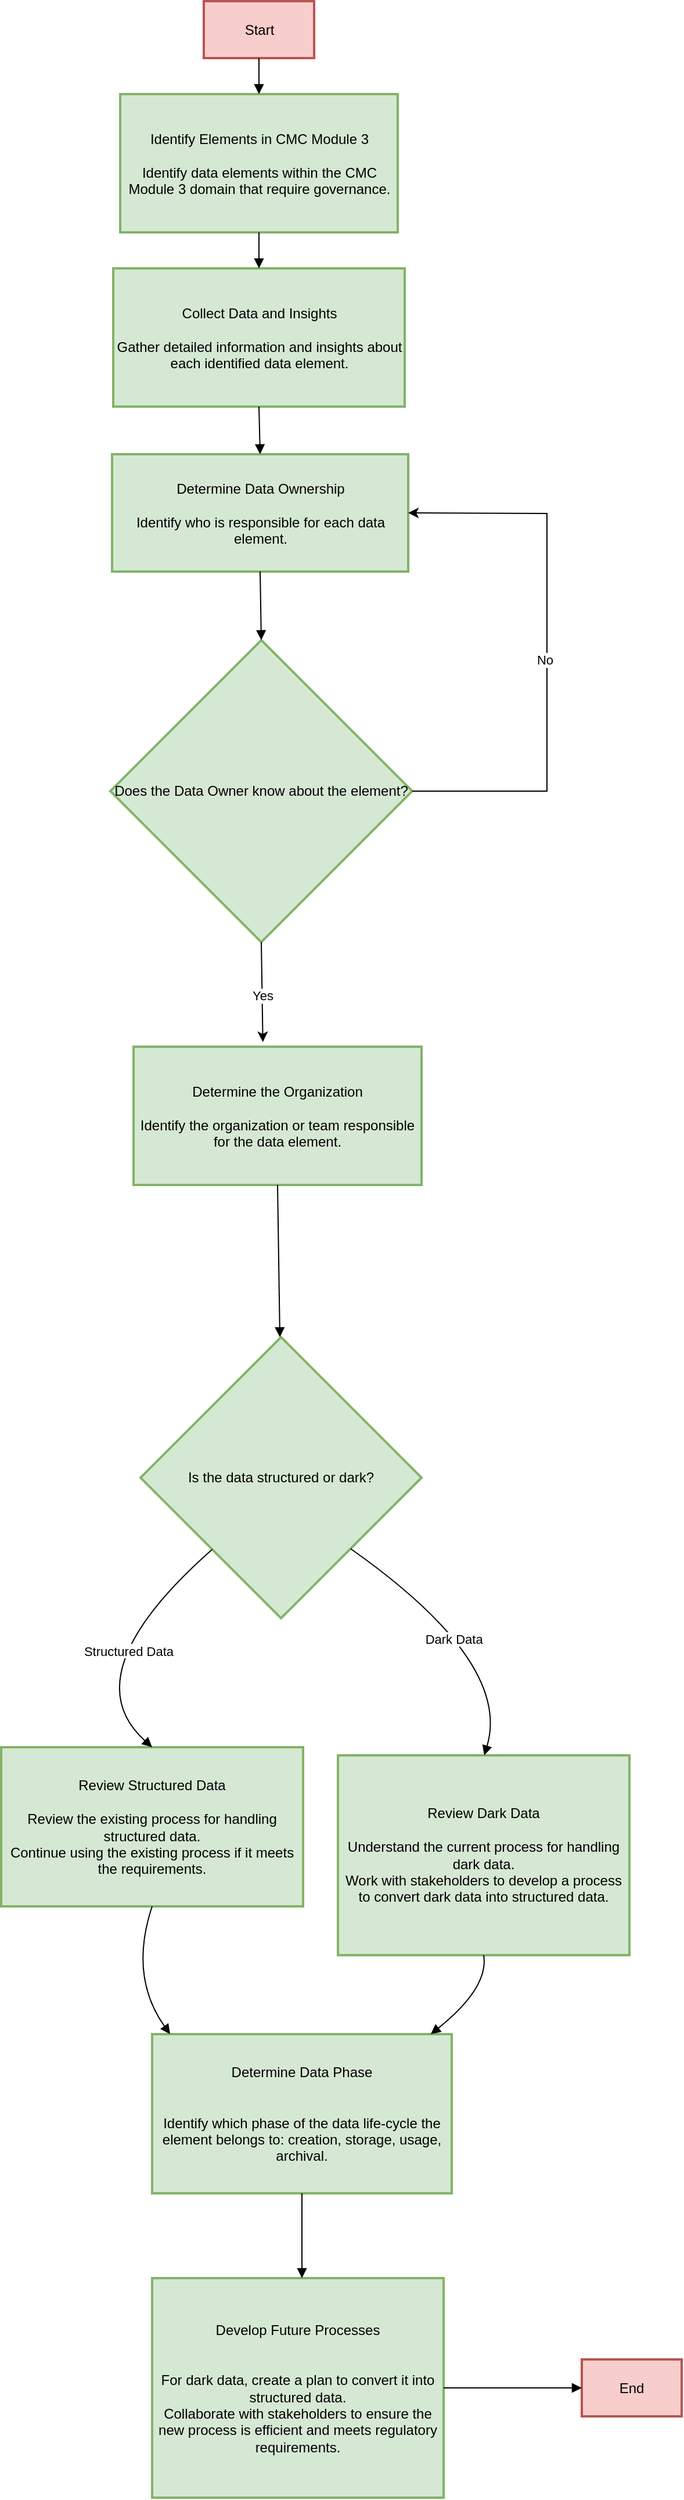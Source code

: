 <mxfile version="24.9.2" pages="2">
  <diagram name="Page-1" id="u5HNuBVhndBwtkaAh5eQ">
    <mxGraphModel dx="786" dy="457" grid="1" gridSize="10" guides="1" tooltips="1" connect="1" arrows="1" fold="1" page="1" pageScale="1" pageWidth="1654" pageHeight="2336" math="0" shadow="0">
      <root>
        <mxCell id="0" />
        <mxCell id="1" parent="0" />
        <mxCell id="dc7DOvgoO3kcszVrloIV-30" value="Start" style="whiteSpace=wrap;strokeWidth=2;fillColor=#f8cecc;strokeColor=#b85450;" vertex="1" parent="1">
          <mxGeometry x="254.5" y="10" width="95" height="49" as="geometry" />
        </mxCell>
        <mxCell id="dc7DOvgoO3kcszVrloIV-31" value="Identify Elements in CMC Module 3&#xa;&#xa;Identify data elements within the CMC Module 3 domain that require governance." style="whiteSpace=wrap;strokeWidth=2;fillColor=#d5e8d4;strokeColor=#82b366;" vertex="1" parent="1">
          <mxGeometry x="182.5" y="90" width="239" height="119" as="geometry" />
        </mxCell>
        <mxCell id="dc7DOvgoO3kcszVrloIV-32" value="Collect Data and Insights&#xa;&#xa;Gather detailed information and insights about each identified data element." style="whiteSpace=wrap;strokeWidth=2;fillColor=#d5e8d4;strokeColor=#82b366;" vertex="1" parent="1">
          <mxGeometry x="176.5" y="240" width="251" height="119" as="geometry" />
        </mxCell>
        <mxCell id="dc7DOvgoO3kcszVrloIV-33" value="Determine Data Ownership&#xa;&#xa;Identify who is responsible for each data element." style="whiteSpace=wrap;strokeWidth=2;fillColor=#d5e8d4;strokeColor=#82b366;" vertex="1" parent="1">
          <mxGeometry x="175.5" y="400" width="255" height="101" as="geometry" />
        </mxCell>
        <mxCell id="dc7DOvgoO3kcszVrloIV-34" value="Does the Data Owner know about the element?" style="rhombus;strokeWidth=2;whiteSpace=wrap;fillColor=#d5e8d4;strokeColor=#82b366;" vertex="1" parent="1">
          <mxGeometry x="174" y="560" width="260" height="260" as="geometry" />
        </mxCell>
        <mxCell id="dc7DOvgoO3kcszVrloIV-35" value="Determine the Organization&#xa;&#xa;Identify the organization or team responsible for the data element." style="whiteSpace=wrap;strokeWidth=2;fillColor=#d5e8d4;strokeColor=#82b366;" vertex="1" parent="1">
          <mxGeometry x="194" y="910" width="248" height="119" as="geometry" />
        </mxCell>
        <mxCell id="dc7DOvgoO3kcszVrloIV-38" value="Is the data structured or dark?" style="rhombus;strokeWidth=2;whiteSpace=wrap;fillColor=#d5e8d4;strokeColor=#82b366;" vertex="1" parent="1">
          <mxGeometry x="200" y="1160" width="242" height="242" as="geometry" />
        </mxCell>
        <mxCell id="dc7DOvgoO3kcszVrloIV-39" value="Review Structured Data&#xa;&#xa;Review the existing process for handling structured data.&#xa;Continue using the existing process if it meets the requirements." style="whiteSpace=wrap;strokeWidth=2;fillColor=#d5e8d4;strokeColor=#82b366;" vertex="1" parent="1">
          <mxGeometry x="80" y="1513" width="260" height="137" as="geometry" />
        </mxCell>
        <mxCell id="dc7DOvgoO3kcszVrloIV-40" value="Review Dark Data&#xa;&#xa;Understand the current process for handling dark data.&#xa;Work with stakeholders to develop a process to convert dark data into structured data." style="whiteSpace=wrap;strokeWidth=2;fillColor=#d5e8d4;strokeColor=#82b366;" vertex="1" parent="1">
          <mxGeometry x="370" y="1520" width="251" height="172" as="geometry" />
        </mxCell>
        <mxCell id="dc7DOvgoO3kcszVrloIV-41" value="Determine Data Phase&#xa;&#xa;&#xa;Identify which phase of the data life-cycle the element belongs to: creation, storage, usage, archival." style="whiteSpace=wrap;strokeWidth=2;fillColor=#d5e8d4;strokeColor=#82b366;" vertex="1" parent="1">
          <mxGeometry x="210" y="1760" width="258" height="137" as="geometry" />
        </mxCell>
        <mxCell id="dc7DOvgoO3kcszVrloIV-42" value="Develop Future Processes&#xa;&#xa;&#xa;For dark data, create a plan to convert it into structured data.&#xa;Collaborate with stakeholders to ensure the new process is efficient and meets regulatory requirements." style="whiteSpace=wrap;strokeWidth=2;fillColor=#d5e8d4;strokeColor=#82b366;" vertex="1" parent="1">
          <mxGeometry x="210" y="1970" width="251" height="189" as="geometry" />
        </mxCell>
        <mxCell id="dc7DOvgoO3kcszVrloIV-43" value="End" style="whiteSpace=wrap;strokeWidth=2;fillColor=#f8cecc;strokeColor=#b85450;" vertex="1" parent="1">
          <mxGeometry x="580" y="2040" width="86" height="49" as="geometry" />
        </mxCell>
        <mxCell id="dc7DOvgoO3kcszVrloIV-44" value="" style="curved=1;startArrow=none;endArrow=block;exitX=0.5;exitY=0.99;entryX=0.5;entryY=0;rounded=0;" edge="1" parent="1" source="dc7DOvgoO3kcszVrloIV-30" target="dc7DOvgoO3kcszVrloIV-31">
          <mxGeometry relative="1" as="geometry">
            <Array as="points" />
          </mxGeometry>
        </mxCell>
        <mxCell id="dc7DOvgoO3kcszVrloIV-45" value="" style="curved=1;startArrow=none;endArrow=block;exitX=0.5;exitY=1;entryX=0.5;entryY=0;rounded=0;" edge="1" parent="1" source="dc7DOvgoO3kcszVrloIV-31" target="dc7DOvgoO3kcszVrloIV-32">
          <mxGeometry relative="1" as="geometry">
            <Array as="points" />
          </mxGeometry>
        </mxCell>
        <mxCell id="dc7DOvgoO3kcszVrloIV-46" value="" style="curved=1;startArrow=none;endArrow=block;exitX=0.5;exitY=1;entryX=0.5;entryY=0;rounded=0;" edge="1" parent="1" source="dc7DOvgoO3kcszVrloIV-32" target="dc7DOvgoO3kcszVrloIV-33">
          <mxGeometry relative="1" as="geometry">
            <Array as="points" />
          </mxGeometry>
        </mxCell>
        <mxCell id="dc7DOvgoO3kcszVrloIV-47" value="" style="curved=1;startArrow=none;endArrow=block;exitX=0.5;exitY=1;entryX=0.5;entryY=0;rounded=0;" edge="1" parent="1" source="dc7DOvgoO3kcszVrloIV-33" target="dc7DOvgoO3kcszVrloIV-34">
          <mxGeometry relative="1" as="geometry">
            <Array as="points" />
          </mxGeometry>
        </mxCell>
        <mxCell id="dc7DOvgoO3kcszVrloIV-51" value="" style="curved=1;startArrow=none;endArrow=block;exitX=0.5;exitY=1;rounded=0;" edge="1" parent="1" source="dc7DOvgoO3kcszVrloIV-35">
          <mxGeometry relative="1" as="geometry">
            <Array as="points" />
            <mxPoint x="320" y="1160" as="targetPoint" />
          </mxGeometry>
        </mxCell>
        <mxCell id="dc7DOvgoO3kcszVrloIV-53" value="Structured Data" style="curved=1;startArrow=none;endArrow=block;exitX=0.02;exitY=1;entryX=0.5;entryY=0;rounded=0;" edge="1" parent="1" source="dc7DOvgoO3kcszVrloIV-38" target="dc7DOvgoO3kcszVrloIV-39">
          <mxGeometry x="-0.13" y="18" relative="1" as="geometry">
            <Array as="points">
              <mxPoint x="140" y="1450" />
            </Array>
            <mxPoint as="offset" />
          </mxGeometry>
        </mxCell>
        <mxCell id="dc7DOvgoO3kcszVrloIV-54" value="Dark Data" style="curved=1;startArrow=none;endArrow=block;exitX=0.99;exitY=1;entryX=0.5;entryY=0;rounded=0;" edge="1" parent="1" source="dc7DOvgoO3kcszVrloIV-38" target="dc7DOvgoO3kcszVrloIV-40">
          <mxGeometry x="-0.074" y="-12" relative="1" as="geometry">
            <Array as="points">
              <mxPoint x="520" y="1440" />
              <mxPoint x="496" y="1520" />
            </Array>
            <mxPoint as="offset" />
          </mxGeometry>
        </mxCell>
        <mxCell id="dc7DOvgoO3kcszVrloIV-55" value="" style="curved=1;startArrow=none;endArrow=block;exitX=0.5;exitY=1;entryX=0.06;entryY=0;rounded=0;" edge="1" parent="1" source="dc7DOvgoO3kcszVrloIV-39" target="dc7DOvgoO3kcszVrloIV-41">
          <mxGeometry relative="1" as="geometry">
            <Array as="points">
              <mxPoint x="190" y="1710" />
            </Array>
          </mxGeometry>
        </mxCell>
        <mxCell id="dc7DOvgoO3kcszVrloIV-56" value="" style="curved=1;startArrow=none;endArrow=block;exitX=0.5;exitY=1;entryX=0.93;entryY=0;rounded=0;" edge="1" parent="1" source="dc7DOvgoO3kcszVrloIV-40" target="dc7DOvgoO3kcszVrloIV-41">
          <mxGeometry relative="1" as="geometry">
            <Array as="points">
              <mxPoint x="500" y="1720" />
            </Array>
          </mxGeometry>
        </mxCell>
        <mxCell id="dc7DOvgoO3kcszVrloIV-57" value="" style="curved=1;startArrow=none;endArrow=block;exitX=0.5;exitY=1;rounded=0;" edge="1" parent="1" source="dc7DOvgoO3kcszVrloIV-41">
          <mxGeometry relative="1" as="geometry">
            <Array as="points" />
            <mxPoint x="339" y="1970" as="targetPoint" />
          </mxGeometry>
        </mxCell>
        <mxCell id="dc7DOvgoO3kcszVrloIV-58" value="" style="curved=1;startArrow=none;endArrow=block;exitX=1;exitY=0.5;entryX=0;entryY=0.5;rounded=0;exitDx=0;exitDy=0;entryDx=0;entryDy=0;" edge="1" parent="1" source="dc7DOvgoO3kcszVrloIV-42" target="dc7DOvgoO3kcszVrloIV-43">
          <mxGeometry relative="1" as="geometry">
            <Array as="points" />
          </mxGeometry>
        </mxCell>
        <mxCell id="28No-BFLwqwlpfc9Jj6o-1" value="" style="endArrow=classic;html=1;rounded=0;exitX=0.5;exitY=1;exitDx=0;exitDy=0;entryX=0.449;entryY=-0.034;entryDx=0;entryDy=0;entryPerimeter=0;" edge="1" parent="1" source="dc7DOvgoO3kcszVrloIV-34" target="dc7DOvgoO3kcszVrloIV-35">
          <mxGeometry width="50" height="50" relative="1" as="geometry">
            <mxPoint x="380" y="770" as="sourcePoint" />
            <mxPoint x="430" y="720" as="targetPoint" />
          </mxGeometry>
        </mxCell>
        <mxCell id="28No-BFLwqwlpfc9Jj6o-2" value="Yes" style="edgeLabel;html=1;align=center;verticalAlign=middle;resizable=0;points=[];" vertex="1" connectable="0" parent="28No-BFLwqwlpfc9Jj6o-1">
          <mxGeometry x="0.037" relative="1" as="geometry">
            <mxPoint y="1" as="offset" />
          </mxGeometry>
        </mxCell>
        <mxCell id="28No-BFLwqwlpfc9Jj6o-3" value="" style="endArrow=classic;html=1;rounded=0;exitX=1;exitY=0.5;exitDx=0;exitDy=0;entryX=1;entryY=0.5;entryDx=0;entryDy=0;" edge="1" parent="1" source="dc7DOvgoO3kcszVrloIV-34" target="dc7DOvgoO3kcszVrloIV-33">
          <mxGeometry width="50" height="50" relative="1" as="geometry">
            <mxPoint x="380" y="650" as="sourcePoint" />
            <mxPoint x="540" y="460" as="targetPoint" />
            <Array as="points">
              <mxPoint x="550" y="690" />
              <mxPoint x="550" y="451" />
            </Array>
          </mxGeometry>
        </mxCell>
        <mxCell id="28No-BFLwqwlpfc9Jj6o-4" value="No" style="edgeLabel;html=1;align=center;verticalAlign=middle;resizable=0;points=[];" vertex="1" connectable="0" parent="28No-BFLwqwlpfc9Jj6o-3">
          <mxGeometry x="-0.032" y="2" relative="1" as="geometry">
            <mxPoint as="offset" />
          </mxGeometry>
        </mxCell>
      </root>
    </mxGraphModel>
  </diagram>
  <diagram id="moB6d8P3v01s6rDw0Hw2" name="Page-2">
    <mxGraphModel dx="786" dy="457" grid="1" gridSize="10" guides="1" tooltips="1" connect="1" arrows="1" fold="1" page="1" pageScale="1" pageWidth="850" pageHeight="1100" math="0" shadow="0">
      <root>
        <mxCell id="0" />
        <mxCell id="1" parent="0" />
        <mxCell id="UJK95J7Djgk4s38sQd3O-1" value="Start" style="whiteSpace=wrap;strokeWidth=2;" vertex="1" parent="1">
          <mxGeometry x="257" y="20" width="95" height="49" as="geometry" />
        </mxCell>
        <mxCell id="UJK95J7Djgk4s38sQd3O-2" value="**Identify Elements in CMC Module 3**&#xa;&#xa;Identify data elements within the CMC Module 3 domain that require governance." style="whiteSpace=wrap;strokeWidth=2;fontStyle=1" vertex="1" parent="1">
          <mxGeometry x="179" y="110" width="255" height="119" as="geometry" />
        </mxCell>
        <mxCell id="UJK95J7Djgk4s38sQd3O-3" value="**Collect Data and Insights**&#xa;&#xa;Gather detailed information and insights about each identified data element." style="whiteSpace=wrap;strokeWidth=2;" vertex="1" parent="1">
          <mxGeometry x="179" y="288" width="251" height="119" as="geometry" />
        </mxCell>
        <mxCell id="UJK95J7Djgk4s38sQd3O-4" value="**Determine Data Ownership**&#xa;&#xa;Identify who is responsible for each data element." style="whiteSpace=wrap;strokeWidth=2;" vertex="1" parent="1">
          <mxGeometry x="176" y="457" width="256" height="101" as="geometry" />
        </mxCell>
        <mxCell id="UJK95J7Djgk4s38sQd3O-5" value="Does the Data Owner know about the element?" style="rhombus;strokeWidth=2;whiteSpace=wrap;" vertex="1" parent="1">
          <mxGeometry x="174" y="608" width="260" height="260" as="geometry" />
        </mxCell>
        <mxCell id="UJK95J7Djgk4s38sQd3O-6" value="**Determine the Organisation**&#xa;&#xa;Identify the organisation or team responsible for the data element." style="whiteSpace=wrap;strokeWidth=2;" vertex="1" parent="1">
          <mxGeometry x="183" y="1092" width="243" height="119" as="geometry" />
        </mxCell>
        <mxCell id="UJK95J7Djgk4s38sQd3O-7" value="**Inform Data Owner**&#xa;&#xa;Engage with the data owner to inform them and gather necessary details." style="whiteSpace=wrap;strokeWidth=2;" vertex="1" parent="1">
          <mxGeometry x="266" y="941" width="249" height="101" as="geometry" />
        </mxCell>
        <mxCell id="UJK95J7Djgk4s38sQd3O-8" value="**Classify the Data**&#xa;&#xa;Determine the structure of the data." style="whiteSpace=wrap;strokeWidth=2;" vertex="1" parent="1">
          <mxGeometry x="196" y="1261" width="216" height="84" as="geometry" />
        </mxCell>
        <mxCell id="UJK95J7Djgk4s38sQd3O-9" value="Is the data structured or dark?" style="rhombus;strokeWidth=2;whiteSpace=wrap;" vertex="1" parent="1">
          <mxGeometry x="183" y="1395" width="242" height="242" as="geometry" />
        </mxCell>
        <mxCell id="UJK95J7Djgk4s38sQd3O-10" value="**Review Structured Data**&#xa;&#xa;Review the existing process for handling structured data.&#xa;Continue using the existing process if it meets the requirements." style="whiteSpace=wrap;strokeWidth=2;" vertex="1" parent="1">
          <mxGeometry x="20" y="1719" width="260" height="137" as="geometry" />
        </mxCell>
        <mxCell id="UJK95J7Djgk4s38sQd3O-11" value="**Review Dark Data**&#xa;&#xa;Understand the current process for handling dark data.&#xa;Work with stakeholders to develop a process to convert dark data into structured data." style="whiteSpace=wrap;strokeWidth=2;" vertex="1" parent="1">
          <mxGeometry x="330" y="1710" width="258" height="154" as="geometry" />
        </mxCell>
        <mxCell id="UJK95J7Djgk4s38sQd3O-12" value="**Determine Data Phase**&#xa;&#xa;Identify which phase of the data life-cycle the element belongs to: creation, storage, usage, archival." style="whiteSpace=wrap;strokeWidth=2;" vertex="1" parent="1">
          <mxGeometry x="175" y="1914" width="258" height="137" as="geometry" />
        </mxCell>
        <mxCell id="UJK95J7Djgk4s38sQd3O-13" value="**Develop Future Processes**&#xa;&#xa;For dark data, create a plan to convert it into structured data.&#xa;Collaborate with stakeholders to ensure the new process is efficient and meets regulatory requirements." style="whiteSpace=wrap;strokeWidth=2;" vertex="1" parent="1">
          <mxGeometry x="176" y="2101" width="256" height="189" as="geometry" />
        </mxCell>
        <mxCell id="UJK95J7Djgk4s38sQd3O-14" value="End" style="whiteSpace=wrap;strokeWidth=2;" vertex="1" parent="1">
          <mxGeometry x="261" y="2340" width="86" height="49" as="geometry" />
        </mxCell>
        <mxCell id="UJK95J7Djgk4s38sQd3O-15" value="" style="curved=1;startArrow=none;endArrow=block;exitX=0.5;exitY=0.99;entryX=0.5;entryY=0;rounded=0;" edge="1" parent="1" source="UJK95J7Djgk4s38sQd3O-1" target="UJK95J7Djgk4s38sQd3O-2">
          <mxGeometry relative="1" as="geometry">
            <Array as="points" />
          </mxGeometry>
        </mxCell>
        <mxCell id="UJK95J7Djgk4s38sQd3O-16" value="" style="curved=1;startArrow=none;endArrow=block;exitX=0.5;exitY=1;entryX=0.5;entryY=0;rounded=0;" edge="1" parent="1" source="UJK95J7Djgk4s38sQd3O-2" target="UJK95J7Djgk4s38sQd3O-3">
          <mxGeometry relative="1" as="geometry">
            <Array as="points" />
          </mxGeometry>
        </mxCell>
        <mxCell id="UJK95J7Djgk4s38sQd3O-17" value="" style="curved=1;startArrow=none;endArrow=block;exitX=0.5;exitY=1;entryX=0.5;entryY=0;rounded=0;" edge="1" parent="1" source="UJK95J7Djgk4s38sQd3O-3" target="UJK95J7Djgk4s38sQd3O-4">
          <mxGeometry relative="1" as="geometry">
            <Array as="points" />
          </mxGeometry>
        </mxCell>
        <mxCell id="UJK95J7Djgk4s38sQd3O-18" value="" style="curved=1;startArrow=none;endArrow=block;exitX=0.5;exitY=1;entryX=0.5;entryY=0;rounded=0;" edge="1" parent="1" source="UJK95J7Djgk4s38sQd3O-4" target="UJK95J7Djgk4s38sQd3O-5">
          <mxGeometry relative="1" as="geometry">
            <Array as="points" />
          </mxGeometry>
        </mxCell>
        <mxCell id="UJK95J7Djgk4s38sQd3O-19" value="Yes" style="curved=1;startArrow=none;endArrow=block;exitX=0.24;exitY=1;entryX=0.25;entryY=0;rounded=0;" edge="1" parent="1" source="UJK95J7Djgk4s38sQd3O-5" target="UJK95J7Djgk4s38sQd3O-6">
          <mxGeometry relative="1" as="geometry">
            <Array as="points">
              <mxPoint x="218" y="904" />
              <mxPoint x="218" y="1067" />
            </Array>
          </mxGeometry>
        </mxCell>
        <mxCell id="UJK95J7Djgk4s38sQd3O-20" value="No" style="curved=1;startArrow=none;endArrow=block;exitX=0.76;exitY=1;entryX=0.5;entryY=0;rounded=0;" edge="1" parent="1" source="UJK95J7Djgk4s38sQd3O-5" target="UJK95J7Djgk4s38sQd3O-7">
          <mxGeometry relative="1" as="geometry">
            <Array as="points">
              <mxPoint x="391" y="904" />
            </Array>
          </mxGeometry>
        </mxCell>
        <mxCell id="UJK95J7Djgk4s38sQd3O-21" value="" style="curved=1;startArrow=none;endArrow=block;exitX=0.5;exitY=1;entryX=0.75;entryY=0;rounded=0;" edge="1" parent="1" source="UJK95J7Djgk4s38sQd3O-7" target="UJK95J7Djgk4s38sQd3O-6">
          <mxGeometry relative="1" as="geometry">
            <Array as="points">
              <mxPoint x="391" y="1067" />
            </Array>
          </mxGeometry>
        </mxCell>
        <mxCell id="UJK95J7Djgk4s38sQd3O-22" value="" style="curved=1;startArrow=none;endArrow=block;exitX=0.5;exitY=1;entryX=0.5;entryY=0;rounded=0;" edge="1" parent="1" source="UJK95J7Djgk4s38sQd3O-6" target="UJK95J7Djgk4s38sQd3O-8">
          <mxGeometry relative="1" as="geometry">
            <Array as="points" />
          </mxGeometry>
        </mxCell>
        <mxCell id="UJK95J7Djgk4s38sQd3O-23" value="" style="curved=1;startArrow=none;endArrow=block;exitX=0.5;exitY=1;entryX=0.5;entryY=0;rounded=0;" edge="1" parent="1" source="UJK95J7Djgk4s38sQd3O-8" target="UJK95J7Djgk4s38sQd3O-9">
          <mxGeometry relative="1" as="geometry">
            <Array as="points" />
          </mxGeometry>
        </mxCell>
        <mxCell id="UJK95J7Djgk4s38sQd3O-24" value="Structured Data" style="curved=1;startArrow=none;endArrow=block;exitX=0.01;exitY=1;entryX=0.5;entryY=0;rounded=0;" edge="1" parent="1" source="UJK95J7Djgk4s38sQd3O-9" target="UJK95J7Djgk4s38sQd3O-10">
          <mxGeometry relative="1" as="geometry">
            <Array as="points">
              <mxPoint x="150" y="1674" />
            </Array>
          </mxGeometry>
        </mxCell>
        <mxCell id="UJK95J7Djgk4s38sQd3O-25" value="Dark Data" style="curved=1;startArrow=none;endArrow=block;exitX=0.99;exitY=1;entryX=0.5;entryY=0;rounded=0;" edge="1" parent="1" source="UJK95J7Djgk4s38sQd3O-9" target="UJK95J7Djgk4s38sQd3O-11">
          <mxGeometry relative="1" as="geometry">
            <Array as="points">
              <mxPoint x="459" y="1674" />
            </Array>
          </mxGeometry>
        </mxCell>
        <mxCell id="UJK95J7Djgk4s38sQd3O-26" value="" style="curved=1;startArrow=none;endArrow=block;exitX=0.5;exitY=1;entryX=0.06;entryY=0;rounded=0;" edge="1" parent="1" source="UJK95J7Djgk4s38sQd3O-10" target="UJK95J7Djgk4s38sQd3O-12">
          <mxGeometry relative="1" as="geometry">
            <Array as="points">
              <mxPoint x="150" y="1889" />
            </Array>
          </mxGeometry>
        </mxCell>
        <mxCell id="UJK95J7Djgk4s38sQd3O-27" value="" style="curved=1;startArrow=none;endArrow=block;exitX=0.5;exitY=1;entryX=0.94;entryY=0;rounded=0;" edge="1" parent="1" source="UJK95J7Djgk4s38sQd3O-11" target="UJK95J7Djgk4s38sQd3O-12">
          <mxGeometry relative="1" as="geometry">
            <Array as="points">
              <mxPoint x="459" y="1889" />
            </Array>
          </mxGeometry>
        </mxCell>
        <mxCell id="UJK95J7Djgk4s38sQd3O-28" value="" style="curved=1;startArrow=none;endArrow=block;exitX=0.5;exitY=1;entryX=0.5;entryY=0;rounded=0;" edge="1" parent="1" source="UJK95J7Djgk4s38sQd3O-12" target="UJK95J7Djgk4s38sQd3O-13">
          <mxGeometry relative="1" as="geometry">
            <Array as="points" />
          </mxGeometry>
        </mxCell>
        <mxCell id="UJK95J7Djgk4s38sQd3O-29" value="" style="curved=1;startArrow=none;endArrow=block;exitX=0.5;exitY=1;entryX=0.5;entryY=0.01;rounded=0;" edge="1" parent="1" source="UJK95J7Djgk4s38sQd3O-13" target="UJK95J7Djgk4s38sQd3O-14">
          <mxGeometry relative="1" as="geometry">
            <Array as="points" />
          </mxGeometry>
        </mxCell>
      </root>
    </mxGraphModel>
  </diagram>
</mxfile>
